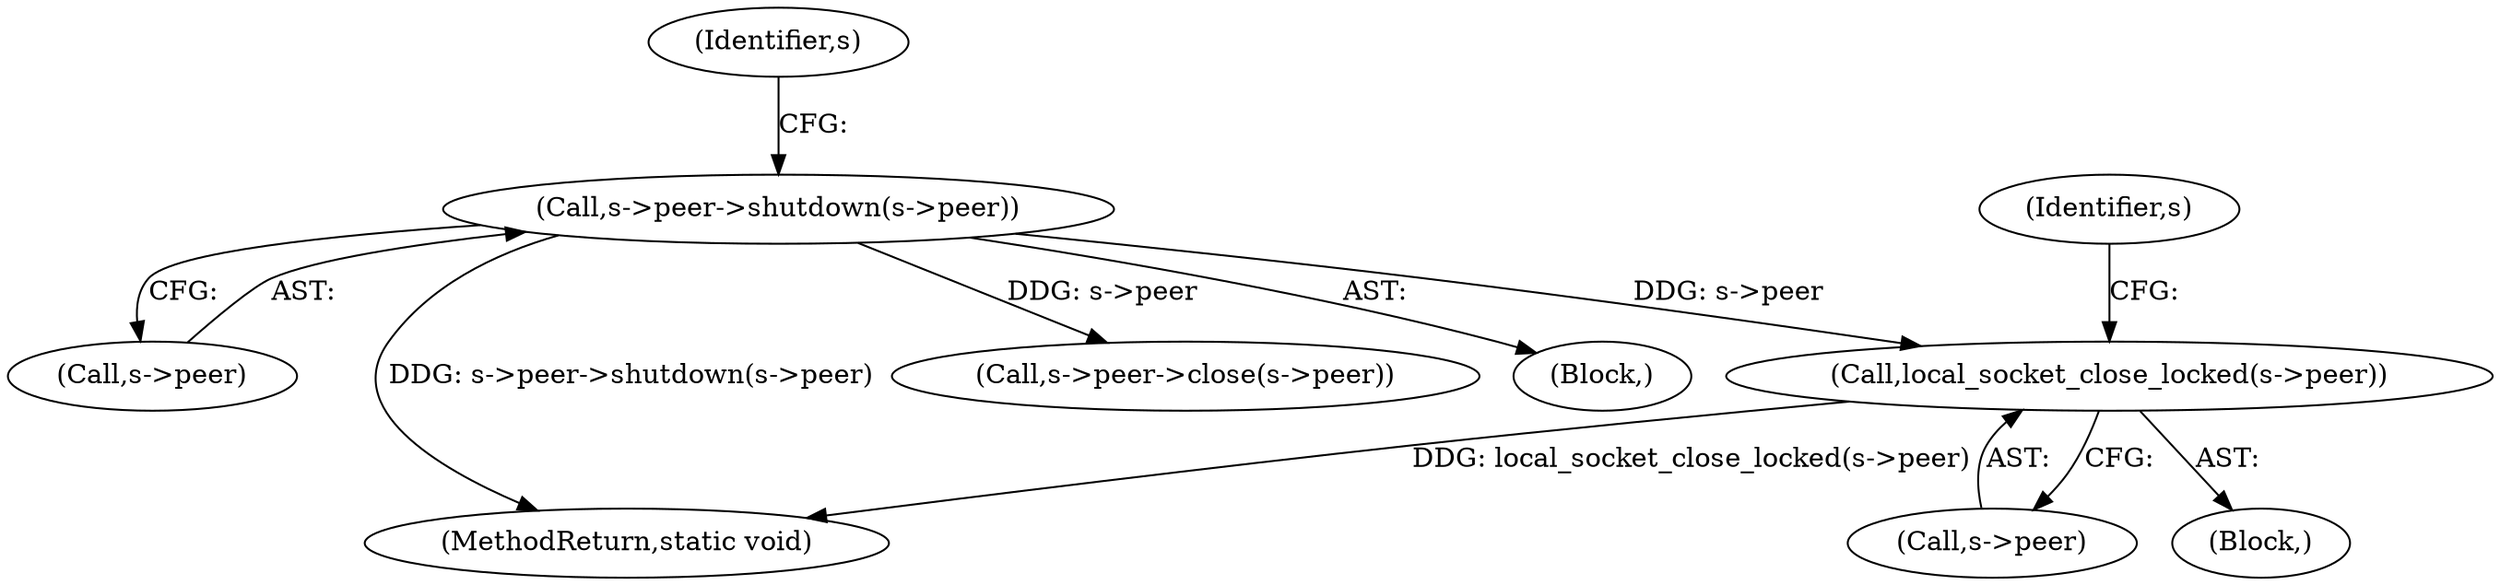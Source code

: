 digraph "0_Android_268068f25673242d1d5130d96202d3288c91b700_3@API" {
"1000161" [label="(Call,local_socket_close_locked(s->peer))"];
"1000141" [label="(Call,s->peer->shutdown(s->peer))"];
"1000173" [label="(Identifier,s)"];
"1000148" [label="(Identifier,s)"];
"1000142" [label="(Call,s->peer)"];
"1000162" [label="(Call,s->peer)"];
"1000141" [label="(Call,s->peer->shutdown(s->peer))"];
"1000242" [label="(MethodReturn,static void)"];
"1000161" [label="(Call,local_socket_close_locked(s->peer))"];
"1000167" [label="(Call,s->peer->close(s->peer))"];
"1000140" [label="(Block,)"];
"1000160" [label="(Block,)"];
"1000161" -> "1000160"  [label="AST: "];
"1000161" -> "1000162"  [label="CFG: "];
"1000162" -> "1000161"  [label="AST: "];
"1000173" -> "1000161"  [label="CFG: "];
"1000161" -> "1000242"  [label="DDG: local_socket_close_locked(s->peer)"];
"1000141" -> "1000161"  [label="DDG: s->peer"];
"1000141" -> "1000140"  [label="AST: "];
"1000141" -> "1000142"  [label="CFG: "];
"1000142" -> "1000141"  [label="AST: "];
"1000148" -> "1000141"  [label="CFG: "];
"1000141" -> "1000242"  [label="DDG: s->peer->shutdown(s->peer)"];
"1000141" -> "1000167"  [label="DDG: s->peer"];
}
